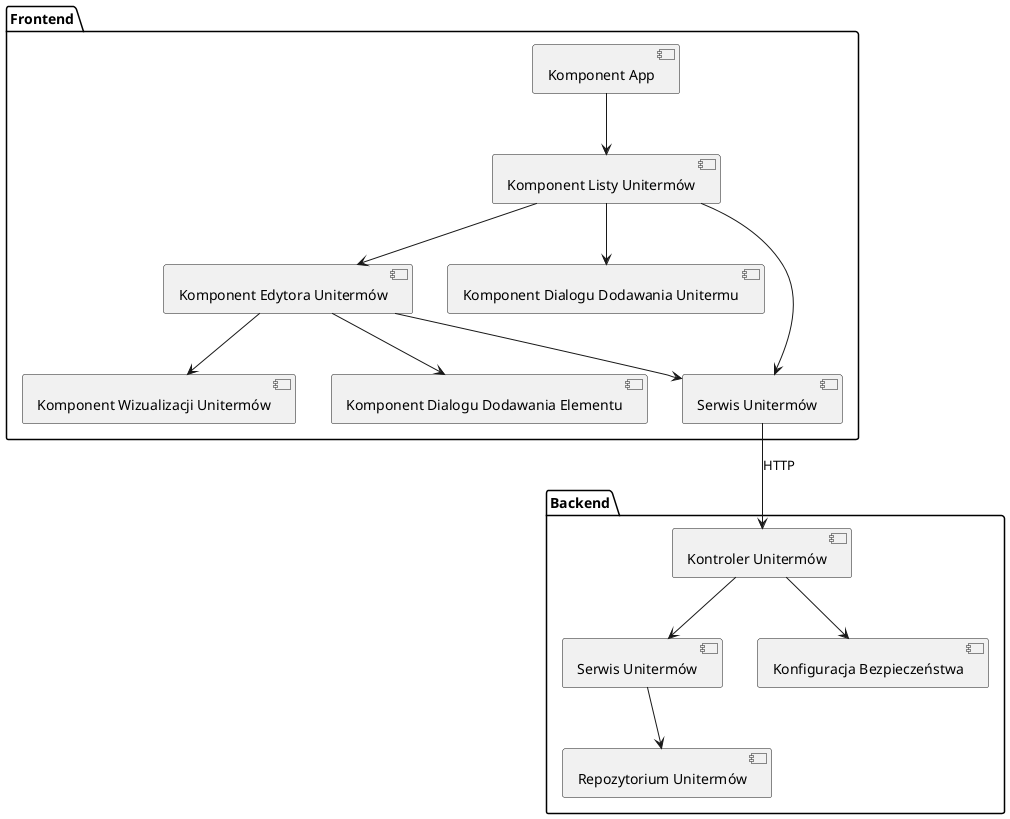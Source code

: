 @startuml
package "Frontend" {
  [Komponent App] as AppComp
  [Komponent Listy Unitermów] as ListComp
  [Komponent Edytora Unitermów] as EditComp
  [Komponent Wizualizacji Unitermów] as VisComp
  [Komponent Dialogu Dodawania Unitermu] as AddDialogComp
  [Komponent Dialogu Dodawania Elementu] as ElemDialogComp
  [Serwis Unitermów] as UnitermSvc
  
  AppComp --> ListComp
  ListComp --> EditComp
  EditComp --> VisComp
  ListComp --> AddDialogComp
  EditComp --> ElemDialogComp
  ListComp --> UnitermSvc
  EditComp --> UnitermSvc
}

package "Backend" {
  [Kontroler Unitermów] as UnitermCtrl
  [Serwis Unitermów] as UnitermSvcBE
  [Repozytorium Unitermów] as UnitermRepo
  [Konfiguracja Bezpieczeństwa] as SecConfig
  
  UnitermCtrl --> UnitermSvcBE
  UnitermSvcBE --> UnitermRepo
  UnitermCtrl --> SecConfig
}

UnitermSvc --> UnitermCtrl : HTTP
@enduml